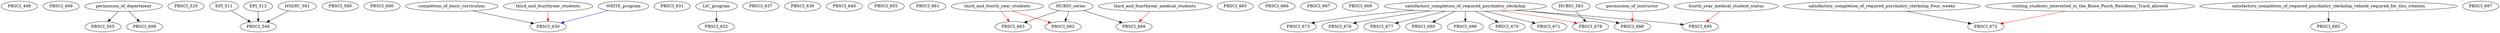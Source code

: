 digraph G {
    PBSCI_498;
    PBSCI_499;
    edge [color=black];
    permission_of_department -> PBSCI_505;
    PBSCI_525;
    edge [color=black];
    EPI_511 -> PBSCI_546;
    EPI_512 -> PBSCI_546;
    HSERV_591 -> PBSCI_546;
    PBSCI_580;
    PBSCI_600;
    edge [color=black];
    completion_of_basic_curriculum -> PBSCI_630;
    edge [color=red];
    third_and_fourthyear_students -> PBSCI_630;
    edge [color=blue];
    WRITE_program -> PBSCI_630;
    PBSCI_631;
    edge [color=black];
    LIC_program -> PBSCI_632;
    PBSCI_637;
    PBSCI_639;
    PBSCI_640;
    PBSCI_655;
    PBSCI_661;
    edge [color=black];
    HUBIO_series -> PBSCI_662;
    edge [color=red];
    third_and_fourth_year_students -> PBSCI_662;
    edge [color=black];
    HUBIO_series -> PBSCI_663;
    edge [color=red];
    third_and_fourth_year_students -> PBSCI_663;
    PBSCI_665;
    PBSCI_666;
    PBSCI_667;
    edge [color=black];
    HUBIO_series -> PBSCI_668;
    edge [color=red];
    third_and_fourthyear_medical_students -> PBSCI_668;
    PBSCI_669;
    edge [color=black];
    satisfactory_completion_of_required_psychiatry_clerkship -> PBSCI_670;
    edge [color=black];
    satisfactory_completion_of_required_psychiatry_clerkship -> PBSCI_671;
    edge [color=black];
    satisfactory_completion_of_required_psychiatry_clerkship_Four_weeks -> PBSCI_672;
    edge [color=red];
    visiting_students_interested_in_the_Boise_Psych_Residency_Track_allowed -> PBSCI_672;
    edge [color=black];
    satisfactory_completion_of_required_psychiatry_clerkship -> PBSCI_673;
    edge [color=black];
    satisfactory_completion_of_required_psychiatry_clerkship -> PBSCI_676;
    edge [color=black];
    satisfactory_completion_of_required_psychiatry_clerkship -> PBSCI_677;
    edge [color=black];
    HUBIO_563 -> PBSCI_678;
    edge [color=red];
    satisfactory_completion_of_required_psychiatry_clerkship -> PBSCI_678;
    edge [color=black];
    satisfactory_completion_of_required_psychiatry_clerkship -> PBSCI_680;
    edge [color=black];
    satisfactory_completion_of_required_psychiatry_clerkship_vehicle_required_for_this_rotation -> PBSCI_685;
    edge [color=black];
    satisfactory_completion_of_required_psychiatry_clerkship -> PBSCI_688;
    edge [color=red];
    permission_of_instructor -> PBSCI_688;
    edge [color=black];
    satisfactory_completion_of_required_psychiatry_clerkship -> PBSCI_695;
    edge [color=red];
    fourth_year_medical_student_status -> PBSCI_695;
    edge [color=black];
    satisfactory_completion_of_required_psychiatry_clerkship -> PBSCI_696;
    PBSCI_697;
    edge [color=black];
    permission_of_department -> PBSCI_699;
}
